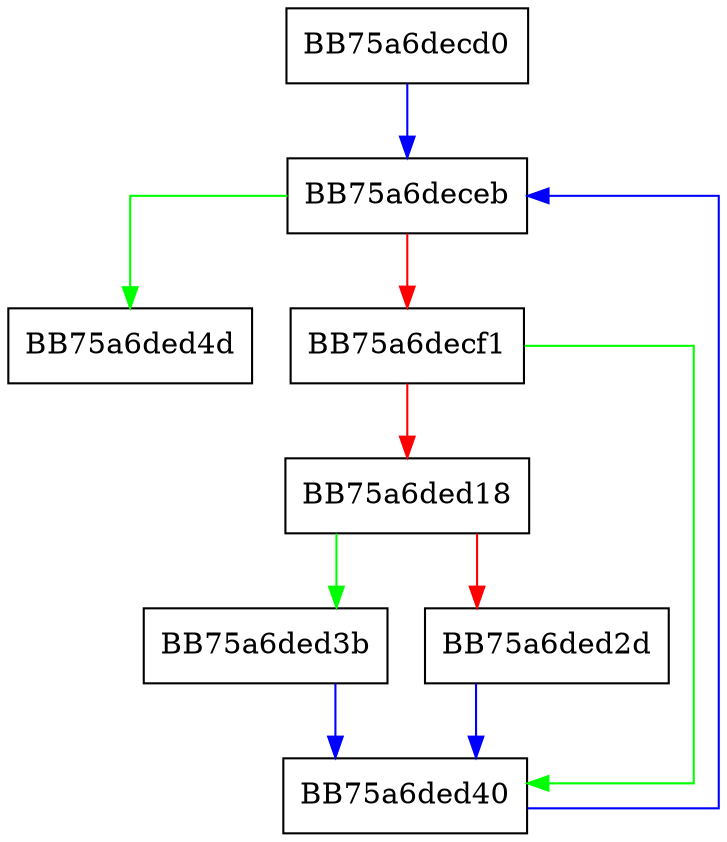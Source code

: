digraph get_reserve_size {
  node [shape="box"];
  graph [splines=ortho];
  BB75a6decd0 -> BB75a6deceb [color="blue"];
  BB75a6deceb -> BB75a6ded4d [color="green"];
  BB75a6deceb -> BB75a6decf1 [color="red"];
  BB75a6decf1 -> BB75a6ded40 [color="green"];
  BB75a6decf1 -> BB75a6ded18 [color="red"];
  BB75a6ded18 -> BB75a6ded3b [color="green"];
  BB75a6ded18 -> BB75a6ded2d [color="red"];
  BB75a6ded2d -> BB75a6ded40 [color="blue"];
  BB75a6ded3b -> BB75a6ded40 [color="blue"];
  BB75a6ded40 -> BB75a6deceb [color="blue"];
}